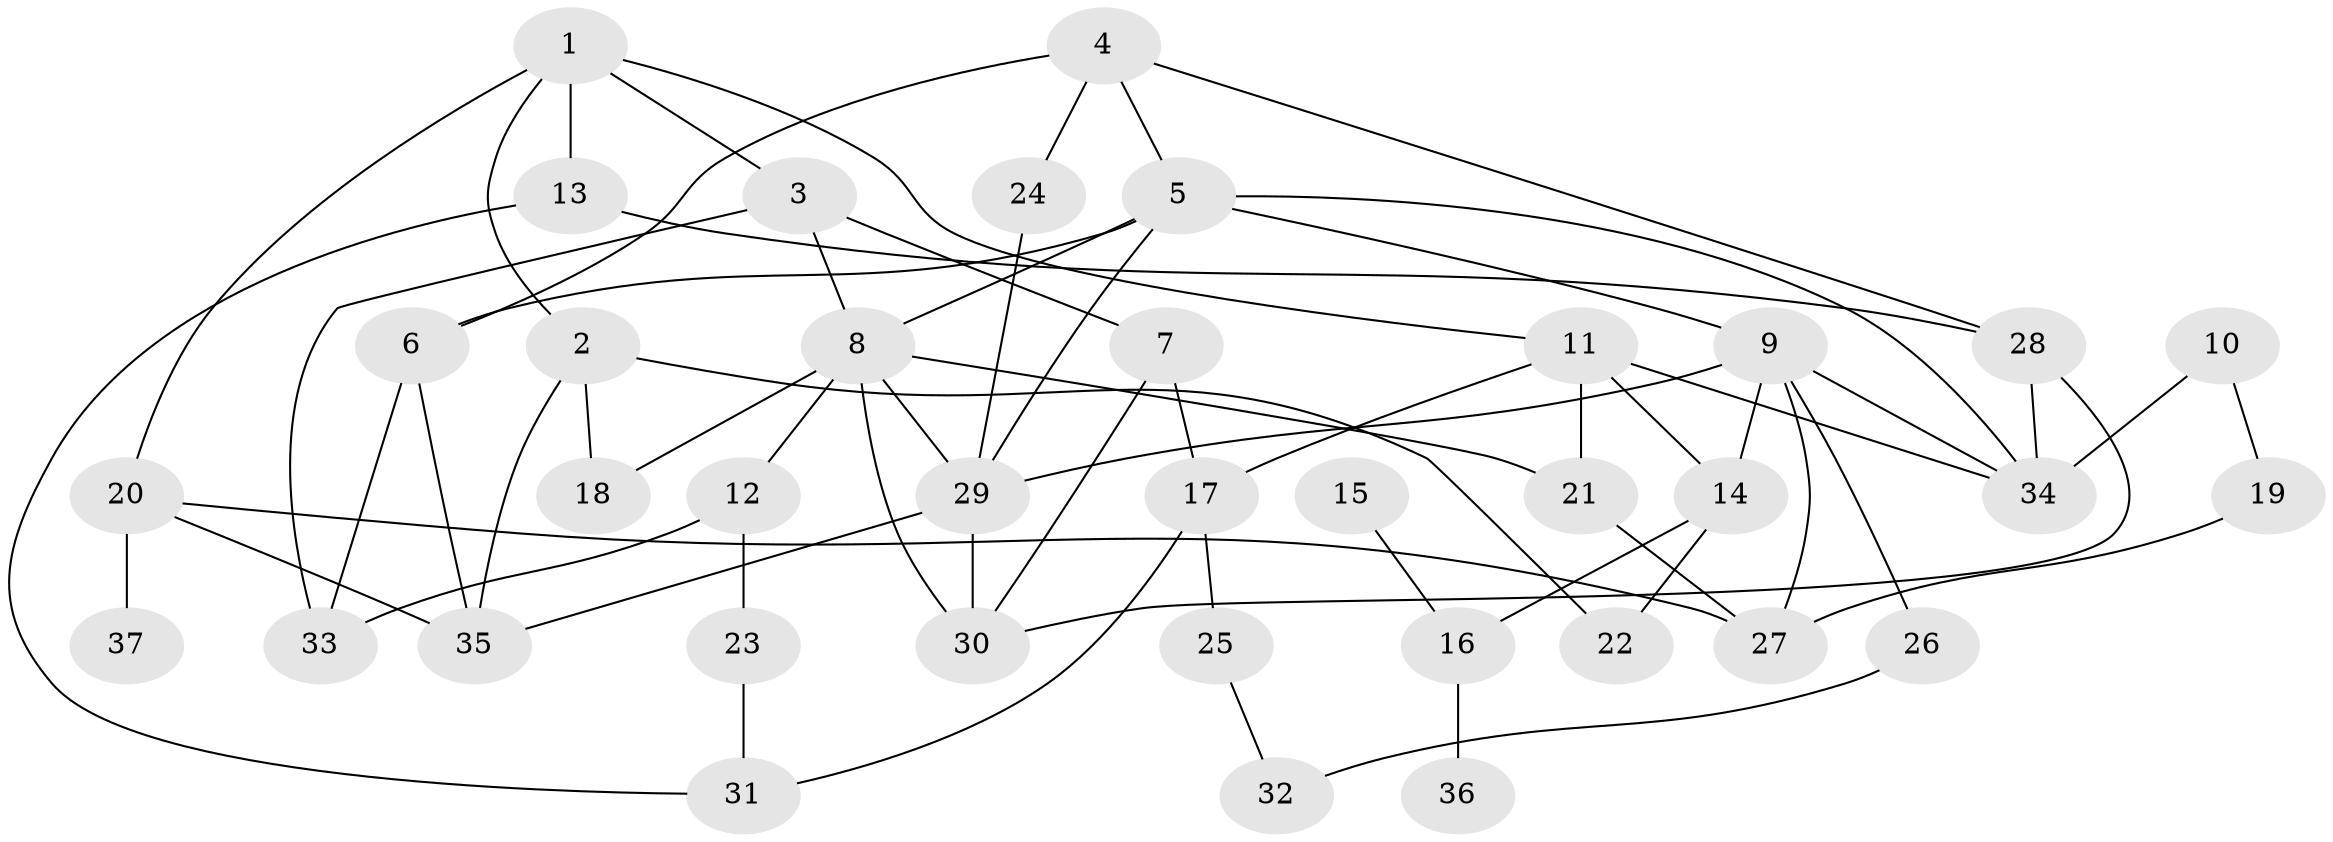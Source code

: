 // original degree distribution, {3: 0.273972602739726, 5: 0.0684931506849315, 8: 0.0136986301369863, 4: 0.1643835616438356, 1: 0.2602739726027397, 6: 0.0410958904109589, 2: 0.1780821917808219}
// Generated by graph-tools (version 1.1) at 2025/01/03/09/25 03:01:07]
// undirected, 37 vertices, 63 edges
graph export_dot {
graph [start="1"]
  node [color=gray90,style=filled];
  1;
  2;
  3;
  4;
  5;
  6;
  7;
  8;
  9;
  10;
  11;
  12;
  13;
  14;
  15;
  16;
  17;
  18;
  19;
  20;
  21;
  22;
  23;
  24;
  25;
  26;
  27;
  28;
  29;
  30;
  31;
  32;
  33;
  34;
  35;
  36;
  37;
  1 -- 2 [weight=1.0];
  1 -- 3 [weight=1.0];
  1 -- 11 [weight=1.0];
  1 -- 13 [weight=1.0];
  1 -- 20 [weight=1.0];
  2 -- 18 [weight=1.0];
  2 -- 22 [weight=1.0];
  2 -- 35 [weight=1.0];
  3 -- 7 [weight=1.0];
  3 -- 8 [weight=1.0];
  3 -- 33 [weight=1.0];
  4 -- 5 [weight=2.0];
  4 -- 6 [weight=1.0];
  4 -- 24 [weight=2.0];
  4 -- 28 [weight=1.0];
  5 -- 6 [weight=1.0];
  5 -- 8 [weight=1.0];
  5 -- 9 [weight=1.0];
  5 -- 29 [weight=1.0];
  5 -- 34 [weight=1.0];
  6 -- 33 [weight=1.0];
  6 -- 35 [weight=1.0];
  7 -- 17 [weight=1.0];
  7 -- 30 [weight=1.0];
  8 -- 12 [weight=1.0];
  8 -- 18 [weight=1.0];
  8 -- 21 [weight=1.0];
  8 -- 29 [weight=1.0];
  8 -- 30 [weight=2.0];
  9 -- 14 [weight=1.0];
  9 -- 26 [weight=1.0];
  9 -- 27 [weight=1.0];
  9 -- 29 [weight=1.0];
  9 -- 34 [weight=1.0];
  10 -- 19 [weight=1.0];
  10 -- 34 [weight=1.0];
  11 -- 14 [weight=1.0];
  11 -- 17 [weight=1.0];
  11 -- 21 [weight=1.0];
  11 -- 34 [weight=1.0];
  12 -- 23 [weight=1.0];
  12 -- 33 [weight=1.0];
  13 -- 28 [weight=1.0];
  13 -- 31 [weight=1.0];
  14 -- 16 [weight=1.0];
  14 -- 22 [weight=1.0];
  15 -- 16 [weight=1.0];
  16 -- 36 [weight=1.0];
  17 -- 25 [weight=1.0];
  17 -- 31 [weight=1.0];
  19 -- 27 [weight=1.0];
  20 -- 27 [weight=1.0];
  20 -- 35 [weight=1.0];
  20 -- 37 [weight=1.0];
  21 -- 27 [weight=1.0];
  23 -- 31 [weight=1.0];
  24 -- 29 [weight=1.0];
  25 -- 32 [weight=1.0];
  26 -- 32 [weight=1.0];
  28 -- 30 [weight=1.0];
  28 -- 34 [weight=1.0];
  29 -- 30 [weight=1.0];
  29 -- 35 [weight=1.0];
}
